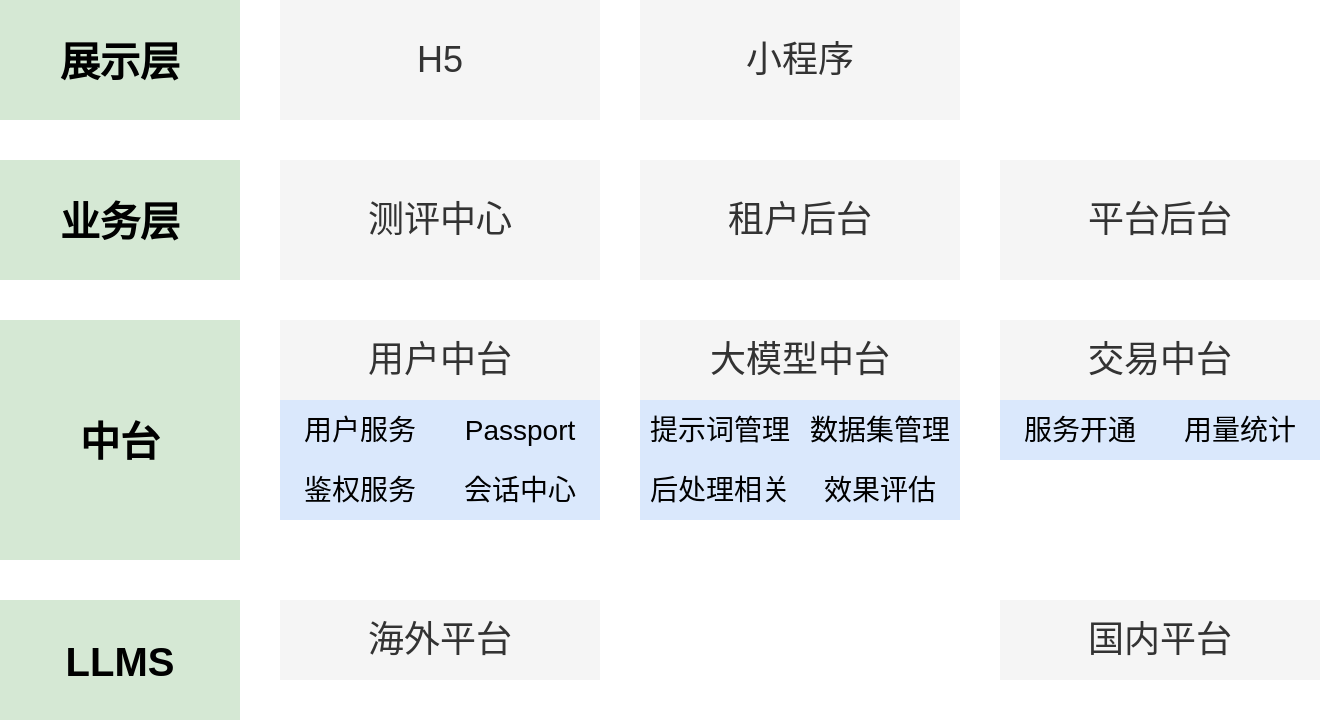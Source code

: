 <mxfile version="24.0.2" type="github">
  <diagram name="第 1 页" id="6GvZh5eh0bDnlYzuGn_A">
    <mxGraphModel dx="989" dy="514" grid="1" gridSize="10" guides="1" tooltips="1" connect="1" arrows="1" fold="1" page="1" pageScale="1" pageWidth="827" pageHeight="1169" math="0" shadow="0">
      <root>
        <mxCell id="0" />
        <mxCell id="1" parent="0" />
        <mxCell id="JwvWYLfsFMkR_7LYfooL-12" value="展示层" style="rounded=0;whiteSpace=wrap;html=1;fillColor=#d5e8d4;strokeColor=none;fontSize=20;fontStyle=1" vertex="1" parent="1">
          <mxGeometry x="80" y="40" width="120" height="60" as="geometry" />
        </mxCell>
        <mxCell id="JwvWYLfsFMkR_7LYfooL-13" value="业务层" style="rounded=0;whiteSpace=wrap;html=1;fillColor=#d5e8d4;strokeColor=none;fontSize=20;fontStyle=1" vertex="1" parent="1">
          <mxGeometry x="80" y="120" width="120" height="60" as="geometry" />
        </mxCell>
        <mxCell id="JwvWYLfsFMkR_7LYfooL-14" value="中台" style="rounded=0;whiteSpace=wrap;html=1;fillColor=#d5e8d4;strokeColor=none;fontSize=20;fontStyle=1" vertex="1" parent="1">
          <mxGeometry x="80" y="200" width="120" height="120" as="geometry" />
        </mxCell>
        <mxCell id="JwvWYLfsFMkR_7LYfooL-15" value="LLMS" style="rounded=0;whiteSpace=wrap;html=1;fillColor=#d5e8d4;strokeColor=none;fontSize=20;fontStyle=1" vertex="1" parent="1">
          <mxGeometry x="80" y="340" width="120" height="60" as="geometry" />
        </mxCell>
        <mxCell id="JwvWYLfsFMkR_7LYfooL-18" value="H5" style="rounded=0;whiteSpace=wrap;html=1;fontSize=18;strokeColor=none;fillColor=#f5f5f5;fontColor=#333333;" vertex="1" parent="1">
          <mxGeometry x="220" y="40" width="160" height="60" as="geometry" />
        </mxCell>
        <mxCell id="JwvWYLfsFMkR_7LYfooL-19" value="小程序" style="rounded=0;whiteSpace=wrap;html=1;fontSize=18;strokeColor=none;fillColor=#f5f5f5;fontColor=#333333;" vertex="1" parent="1">
          <mxGeometry x="400" y="40" width="160" height="60" as="geometry" />
        </mxCell>
        <mxCell id="JwvWYLfsFMkR_7LYfooL-20" value="测评中心" style="rounded=0;whiteSpace=wrap;html=1;fontSize=18;strokeColor=none;fillColor=#f5f5f5;fontColor=#333333;" vertex="1" parent="1">
          <mxGeometry x="220" y="120" width="160" height="60" as="geometry" />
        </mxCell>
        <mxCell id="JwvWYLfsFMkR_7LYfooL-21" value="租户后台" style="rounded=0;whiteSpace=wrap;html=1;fontSize=18;strokeColor=none;fillColor=#f5f5f5;fontColor=#333333;" vertex="1" parent="1">
          <mxGeometry x="400" y="120" width="160" height="60" as="geometry" />
        </mxCell>
        <mxCell id="JwvWYLfsFMkR_7LYfooL-22" value="平台后台" style="rounded=0;whiteSpace=wrap;html=1;fontSize=18;strokeColor=none;fillColor=#f5f5f5;fontColor=#333333;" vertex="1" parent="1">
          <mxGeometry x="580" y="120" width="160" height="60" as="geometry" />
        </mxCell>
        <mxCell id="JwvWYLfsFMkR_7LYfooL-23" value="用户中台" style="rounded=0;whiteSpace=wrap;html=1;fontSize=18;strokeColor=none;fillColor=#f5f5f5;fontColor=#333333;" vertex="1" parent="1">
          <mxGeometry x="220" y="200" width="160" height="40" as="geometry" />
        </mxCell>
        <mxCell id="JwvWYLfsFMkR_7LYfooL-24" value="用户服务" style="rounded=0;whiteSpace=wrap;html=1;fontSize=14;fillColor=#dae8fc;strokeColor=none;" vertex="1" parent="1">
          <mxGeometry x="220" y="240" width="80" height="30" as="geometry" />
        </mxCell>
        <mxCell id="JwvWYLfsFMkR_7LYfooL-26" value="Passport" style="rounded=0;whiteSpace=wrap;html=1;fontSize=14;fillColor=#dae8fc;strokeColor=none;" vertex="1" parent="1">
          <mxGeometry x="300" y="240" width="80" height="30" as="geometry" />
        </mxCell>
        <mxCell id="JwvWYLfsFMkR_7LYfooL-27" value="鉴权服务" style="rounded=0;whiteSpace=wrap;html=1;fontSize=14;fillColor=#dae8fc;strokeColor=none;" vertex="1" parent="1">
          <mxGeometry x="220" y="270" width="80" height="30" as="geometry" />
        </mxCell>
        <mxCell id="JwvWYLfsFMkR_7LYfooL-28" value="会话中心" style="rounded=0;whiteSpace=wrap;html=1;fontSize=14;fillColor=#dae8fc;strokeColor=none;" vertex="1" parent="1">
          <mxGeometry x="300" y="270" width="80" height="30" as="geometry" />
        </mxCell>
        <mxCell id="JwvWYLfsFMkR_7LYfooL-29" value="大模型中台" style="rounded=0;whiteSpace=wrap;html=1;fontSize=18;strokeColor=none;fillColor=#f5f5f5;fontColor=#333333;" vertex="1" parent="1">
          <mxGeometry x="400" y="200" width="160" height="40" as="geometry" />
        </mxCell>
        <mxCell id="JwvWYLfsFMkR_7LYfooL-30" value="提示词管理" style="rounded=0;whiteSpace=wrap;html=1;fontSize=14;fillColor=#dae8fc;strokeColor=none;" vertex="1" parent="1">
          <mxGeometry x="400" y="240" width="80" height="30" as="geometry" />
        </mxCell>
        <mxCell id="JwvWYLfsFMkR_7LYfooL-31" value="数据集管理" style="rounded=0;whiteSpace=wrap;html=1;fontSize=14;fillColor=#dae8fc;strokeColor=none;" vertex="1" parent="1">
          <mxGeometry x="480" y="240" width="80" height="30" as="geometry" />
        </mxCell>
        <mxCell id="JwvWYLfsFMkR_7LYfooL-32" value="后处理相关" style="rounded=0;whiteSpace=wrap;html=1;fontSize=14;fillColor=#dae8fc;strokeColor=none;" vertex="1" parent="1">
          <mxGeometry x="400" y="270" width="80" height="30" as="geometry" />
        </mxCell>
        <mxCell id="JwvWYLfsFMkR_7LYfooL-33" value="效果评估" style="rounded=0;whiteSpace=wrap;html=1;fontSize=14;fillColor=#dae8fc;strokeColor=none;" vertex="1" parent="1">
          <mxGeometry x="480" y="270" width="80" height="30" as="geometry" />
        </mxCell>
        <mxCell id="JwvWYLfsFMkR_7LYfooL-34" value="交易中台" style="rounded=0;whiteSpace=wrap;html=1;fontSize=18;strokeColor=none;fillColor=#f5f5f5;fontColor=#333333;" vertex="1" parent="1">
          <mxGeometry x="580" y="200" width="160" height="40" as="geometry" />
        </mxCell>
        <mxCell id="JwvWYLfsFMkR_7LYfooL-35" value="服务开通" style="rounded=0;whiteSpace=wrap;html=1;fontSize=14;fillColor=#dae8fc;strokeColor=none;" vertex="1" parent="1">
          <mxGeometry x="580" y="240" width="80" height="30" as="geometry" />
        </mxCell>
        <mxCell id="JwvWYLfsFMkR_7LYfooL-36" value="用量统计" style="rounded=0;whiteSpace=wrap;html=1;fontSize=14;fillColor=#dae8fc;strokeColor=none;" vertex="1" parent="1">
          <mxGeometry x="660" y="240" width="80" height="30" as="geometry" />
        </mxCell>
        <mxCell id="JwvWYLfsFMkR_7LYfooL-41" value="海外平台" style="rounded=0;whiteSpace=wrap;html=1;fontSize=18;strokeColor=none;fillColor=#f5f5f5;fontColor=#333333;" vertex="1" parent="1">
          <mxGeometry x="220" y="340" width="160" height="40" as="geometry" />
        </mxCell>
        <mxCell id="JwvWYLfsFMkR_7LYfooL-42" value="国内平台" style="rounded=0;whiteSpace=wrap;html=1;fontSize=18;strokeColor=none;fillColor=#f5f5f5;fontColor=#333333;" vertex="1" parent="1">
          <mxGeometry x="580" y="340" width="160" height="40" as="geometry" />
        </mxCell>
      </root>
    </mxGraphModel>
  </diagram>
</mxfile>

